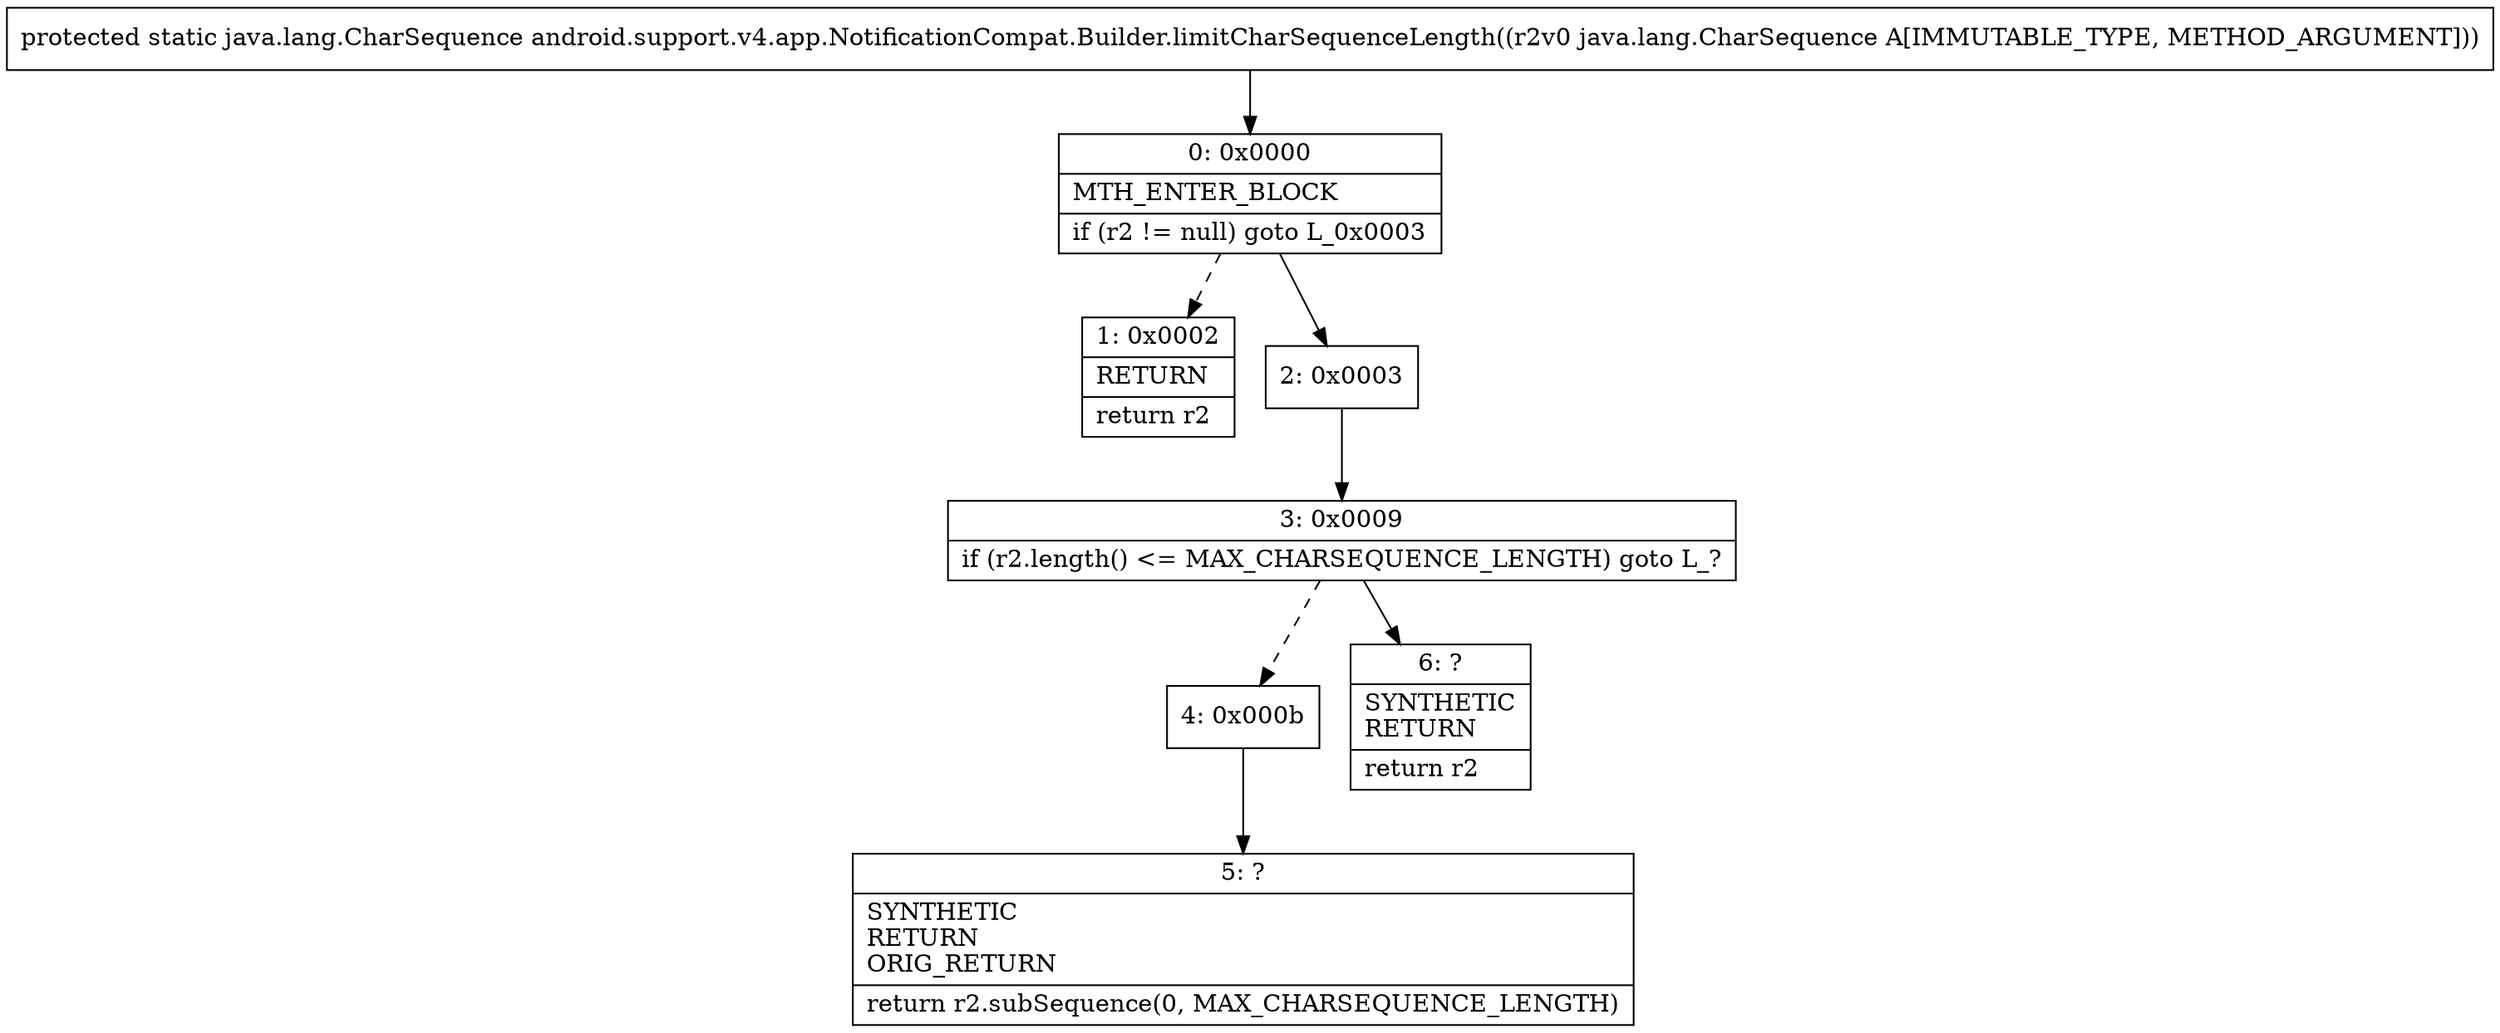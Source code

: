 digraph "CFG forandroid.support.v4.app.NotificationCompat.Builder.limitCharSequenceLength(Ljava\/lang\/CharSequence;)Ljava\/lang\/CharSequence;" {
Node_0 [shape=record,label="{0\:\ 0x0000|MTH_ENTER_BLOCK\l|if (r2 != null) goto L_0x0003\l}"];
Node_1 [shape=record,label="{1\:\ 0x0002|RETURN\l|return r2\l}"];
Node_2 [shape=record,label="{2\:\ 0x0003}"];
Node_3 [shape=record,label="{3\:\ 0x0009|if (r2.length() \<= MAX_CHARSEQUENCE_LENGTH) goto L_?\l}"];
Node_4 [shape=record,label="{4\:\ 0x000b}"];
Node_5 [shape=record,label="{5\:\ ?|SYNTHETIC\lRETURN\lORIG_RETURN\l|return r2.subSequence(0, MAX_CHARSEQUENCE_LENGTH)\l}"];
Node_6 [shape=record,label="{6\:\ ?|SYNTHETIC\lRETURN\l|return r2\l}"];
MethodNode[shape=record,label="{protected static java.lang.CharSequence android.support.v4.app.NotificationCompat.Builder.limitCharSequenceLength((r2v0 java.lang.CharSequence A[IMMUTABLE_TYPE, METHOD_ARGUMENT])) }"];
MethodNode -> Node_0;
Node_0 -> Node_1[style=dashed];
Node_0 -> Node_2;
Node_2 -> Node_3;
Node_3 -> Node_4[style=dashed];
Node_3 -> Node_6;
Node_4 -> Node_5;
}

